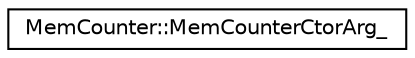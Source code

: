 digraph "Graphical Class Hierarchy"
{
  edge [fontname="Helvetica",fontsize="10",labelfontname="Helvetica",labelfontsize="10"];
  node [fontname="Helvetica",fontsize="10",shape=record];
  rankdir="LR";
  Node0 [label="MemCounter::MemCounterCtorArg_",height=0.2,width=0.4,color="black", fillcolor="white", style="filled",URL="$class_mem_counter_1_1_mem_counter_ctor_arg__.html"];
}
